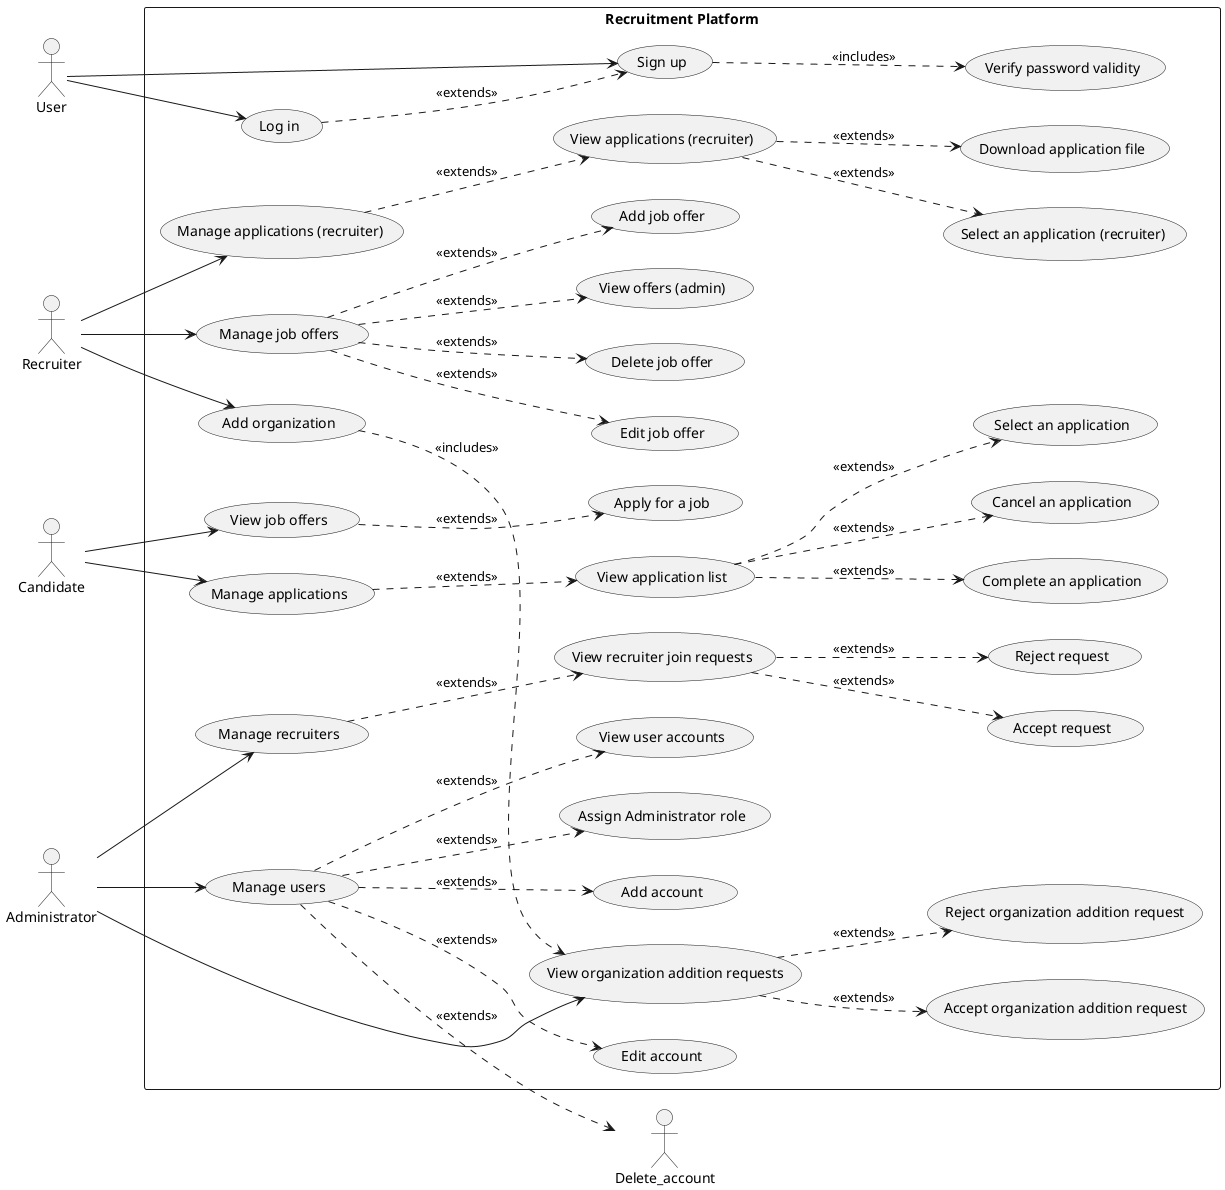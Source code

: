 @startuml
left to right direction
    skinparam packageStyle rectangle

    actor User as User
    actor Administrator as Admin
    actor Recruiter as Recruiter
    actor Candidate as Candidate

    rectangle "Recruitment Platform" as System {
    usecase "Log in" as Log_in
    usecase "Sign up" as Sign_up
    usecase "Verify password validity" as Verify_password
    usecase "View job offers" as View_offers
    usecase "Apply for a job" as Apply_job
    usecase "View application list" as View_applications
    usecase "Select an application" as Select_application
    usecase "Complete an application" as Complete_application
    usecase "Cancel an application" as Cancel_application
    usecase "Manage applications" as Manage_applications

    usecase "Manage users" as Manage_users
    usecase "Manage recruiters" as Manage_recruiters
    usecase "View user accounts" as View_accounts
    usecase "Edit account" as Edit_account
    usecase "Add account" as Add_account
    usecase "Assign Administrator role" as Assign_role
    usecase "View recruiter join requests" as View_requests
    usecase "Accept request" as Accept_request
    usecase "Reject request" as Reject_request
    usecase "View organization addition requests" as View_org_requests
    usecase "Accept organization addition request" as Accept_org_request
    usecase "Reject organization addition request" as Reject_org_request

    usecase "Manage job offers" as Manage_offers
    usecase "View offers (admin)" as View_offers_admin
    usecase "Add job offer" as Add_offer
    usecase "Edit job offer" as Edit_offer
    usecase "Delete job offer" as Delete_offer
    usecase "Add organization" as Add_organization

    usecase "Manage applications (recruiter)" as Manage_recruiter_applications
    usecase "View applications (recruiter)" as View_recruiter_applications
    usecase "Select an application (recruiter)" as Select_recruiter_application
    usecase "Download application file" as Download_application_file
    }

    User --> Log_in
    User --> Sign_up
    Log_in -[dashed]-> Sign_up : <<extends>>
    Sign_up -[dashed]-> Verify_password : <<includes>>
    Candidate --> View_offers
    View_offers -[dashed]-> Apply_job : <<extends>>
    Candidate --> Manage_applications
    Manage_applications -[dashed]-> View_applications : <<extends>>
    View_applications -[dashed]-> Select_application : <<extends>>
    View_applications -[dashed]-> Complete_application : <<extends>>
    View_applications -[dashed]-> Cancel_application : <<extends>>

    Admin --> Manage_users
    Manage_users -[dashed]-> View_accounts : <<extends>>
    Manage_users -[dashed]-> Edit_account : <<extends>>
    Manage_users -[dashed]-> Delete_account : <<extends>>
    Manage_users -[dashed]-> Assign_role : <<extends>>
    Manage_users -[dashed]-> Add_account : <<extends>>

    Admin --> Manage_recruiters
    Manage_recruiters -[dashed]-> View_requests : <<extends>>
    View_requests -[dashed]-> Accept_request : <<extends>>   
    View_requests -[dashed]-> Reject_request : <<extends>>

    Admin --> View_org_requests
    View_org_requests -[dashed]-> Accept_org_request : <<extends>>
    View_org_requests -[dashed]-> Reject_org_request : <<extends>>

    Recruiter --> Manage_offers
    Manage_offers -[dashed]-> View_offers_admin : <<extends>>
    Manage_offers -[dashed]-> Add_offer : <<extends>>
    Manage_offers -[dashed]-> Edit_offer : <<extends>>
    Manage_offers -[dashed]-> Delete_offer : <<extends>>
    Recruiter --> Add_organization
    Add_organization -[dashed]-> View_org_requests : <<includes>>
    Recruiter --> Manage_recruiter_applications
    Manage_recruiter_applications -[dashed]-> View_recruiter_applications : <<extends>>
    View_recruiter_applications -[dashed]-> Select_recruiter_application : <<extends>>
    View_recruiter_applications -[dashed]-> Download_application_file : <<extends>>
@enduml